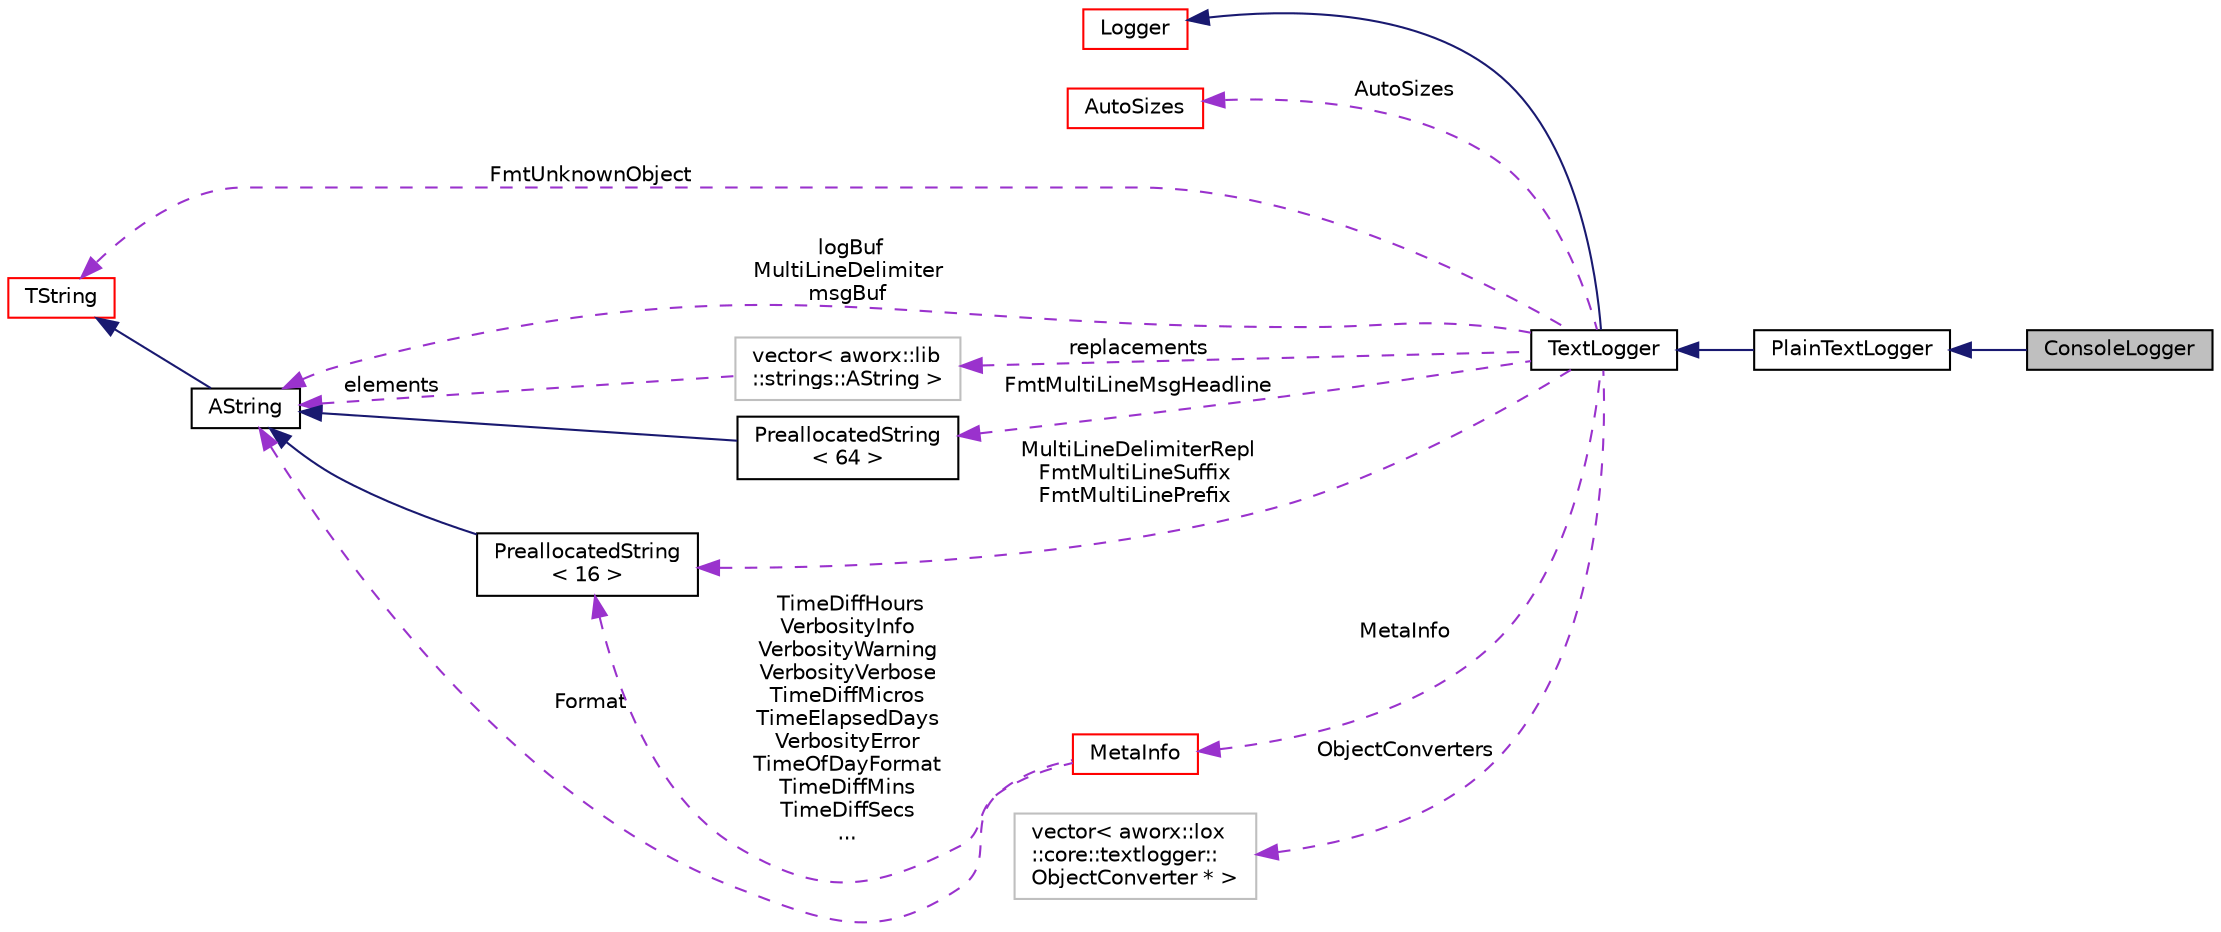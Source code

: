 digraph "ConsoleLogger"
{
  edge [fontname="Helvetica",fontsize="10",labelfontname="Helvetica",labelfontsize="10"];
  node [fontname="Helvetica",fontsize="10",shape=record];
  rankdir="LR";
  Node1 [label="ConsoleLogger",height=0.2,width=0.4,color="black", fillcolor="grey75", style="filled", fontcolor="black"];
  Node2 -> Node1 [dir="back",color="midnightblue",fontsize="10",style="solid",fontname="Helvetica"];
  Node2 [label="PlainTextLogger",height=0.2,width=0.4,color="black", fillcolor="white", style="filled",URL="$classaworx_1_1lox_1_1core_1_1textlogger_1_1PlainTextLogger.html"];
  Node3 -> Node2 [dir="back",color="midnightblue",fontsize="10",style="solid",fontname="Helvetica"];
  Node3 [label="TextLogger",height=0.2,width=0.4,color="black", fillcolor="white", style="filled",URL="$classaworx_1_1lox_1_1core_1_1textlogger_1_1TextLogger.html"];
  Node4 -> Node3 [dir="back",color="midnightblue",fontsize="10",style="solid",fontname="Helvetica"];
  Node4 [label="Logger",height=0.2,width=0.4,color="red", fillcolor="white", style="filled",URL="$classaworx_1_1lox_1_1core_1_1Logger.html"];
  Node5 -> Node3 [dir="back",color="darkorchid3",fontsize="10",style="dashed",label=" AutoSizes" ,fontname="Helvetica"];
  Node5 [label="AutoSizes",height=0.2,width=0.4,color="red", fillcolor="white", style="filled",URL="$classaworx_1_1lox_1_1core_1_1textlogger_1_1AutoSizes.html"];
  Node6 -> Node3 [dir="back",color="darkorchid3",fontsize="10",style="dashed",label=" replacements" ,fontname="Helvetica"];
  Node6 [label="vector\< aworx::lib\l::strings::AString \>",height=0.2,width=0.4,color="grey75", fillcolor="white", style="filled"];
  Node7 -> Node6 [dir="back",color="darkorchid3",fontsize="10",style="dashed",label=" elements" ,fontname="Helvetica"];
  Node7 [label="AString",height=0.2,width=0.4,color="black", fillcolor="white", style="filled",URL="$classaworx_1_1lib_1_1strings_1_1AString.html"];
  Node8 -> Node7 [dir="back",color="midnightblue",fontsize="10",style="solid",fontname="Helvetica"];
  Node8 [label="TString",height=0.2,width=0.4,color="red", fillcolor="white", style="filled",URL="$classaworx_1_1lib_1_1strings_1_1TString.html"];
  Node8 -> Node3 [dir="back",color="darkorchid3",fontsize="10",style="dashed",label=" FmtUnknownObject" ,fontname="Helvetica"];
  Node9 -> Node3 [dir="back",color="darkorchid3",fontsize="10",style="dashed",label=" FmtMultiLineMsgHeadline" ,fontname="Helvetica"];
  Node9 [label="PreallocatedString\l\< 64 \>",height=0.2,width=0.4,color="black", fillcolor="white", style="filled",URL="$classaworx_1_1lib_1_1strings_1_1PreallocatedString.html"];
  Node7 -> Node9 [dir="back",color="midnightblue",fontsize="10",style="solid",fontname="Helvetica"];
  Node10 -> Node3 [dir="back",color="darkorchid3",fontsize="10",style="dashed",label=" MultiLineDelimiterRepl\nFmtMultiLineSuffix\nFmtMultiLinePrefix" ,fontname="Helvetica"];
  Node10 [label="PreallocatedString\l\< 16 \>",height=0.2,width=0.4,color="black", fillcolor="white", style="filled",URL="$classaworx_1_1lib_1_1strings_1_1PreallocatedString.html"];
  Node7 -> Node10 [dir="back",color="midnightblue",fontsize="10",style="solid",fontname="Helvetica"];
  Node11 -> Node3 [dir="back",color="darkorchid3",fontsize="10",style="dashed",label=" MetaInfo" ,fontname="Helvetica"];
  Node11 [label="MetaInfo",height=0.2,width=0.4,color="red", fillcolor="white", style="filled",URL="$classaworx_1_1lox_1_1core_1_1textlogger_1_1MetaInfo.html"];
  Node10 -> Node11 [dir="back",color="darkorchid3",fontsize="10",style="dashed",label=" TimeDiffHours\nVerbosityInfo\nVerbosityWarning\nVerbosityVerbose\nTimeDiffMicros\nTimeElapsedDays\nVerbosityError\nTimeOfDayFormat\nTimeDiffMins\nTimeDiffSecs\n..." ,fontname="Helvetica"];
  Node7 -> Node11 [dir="back",color="darkorchid3",fontsize="10",style="dashed",label=" Format" ,fontname="Helvetica"];
  Node7 -> Node3 [dir="back",color="darkorchid3",fontsize="10",style="dashed",label=" logBuf\nMultiLineDelimiter\nmsgBuf" ,fontname="Helvetica"];
  Node12 -> Node3 [dir="back",color="darkorchid3",fontsize="10",style="dashed",label=" ObjectConverters" ,fontname="Helvetica"];
  Node12 [label="vector\< aworx::lox\l::core::textlogger::\lObjectConverter * \>",height=0.2,width=0.4,color="grey75", fillcolor="white", style="filled"];
}
